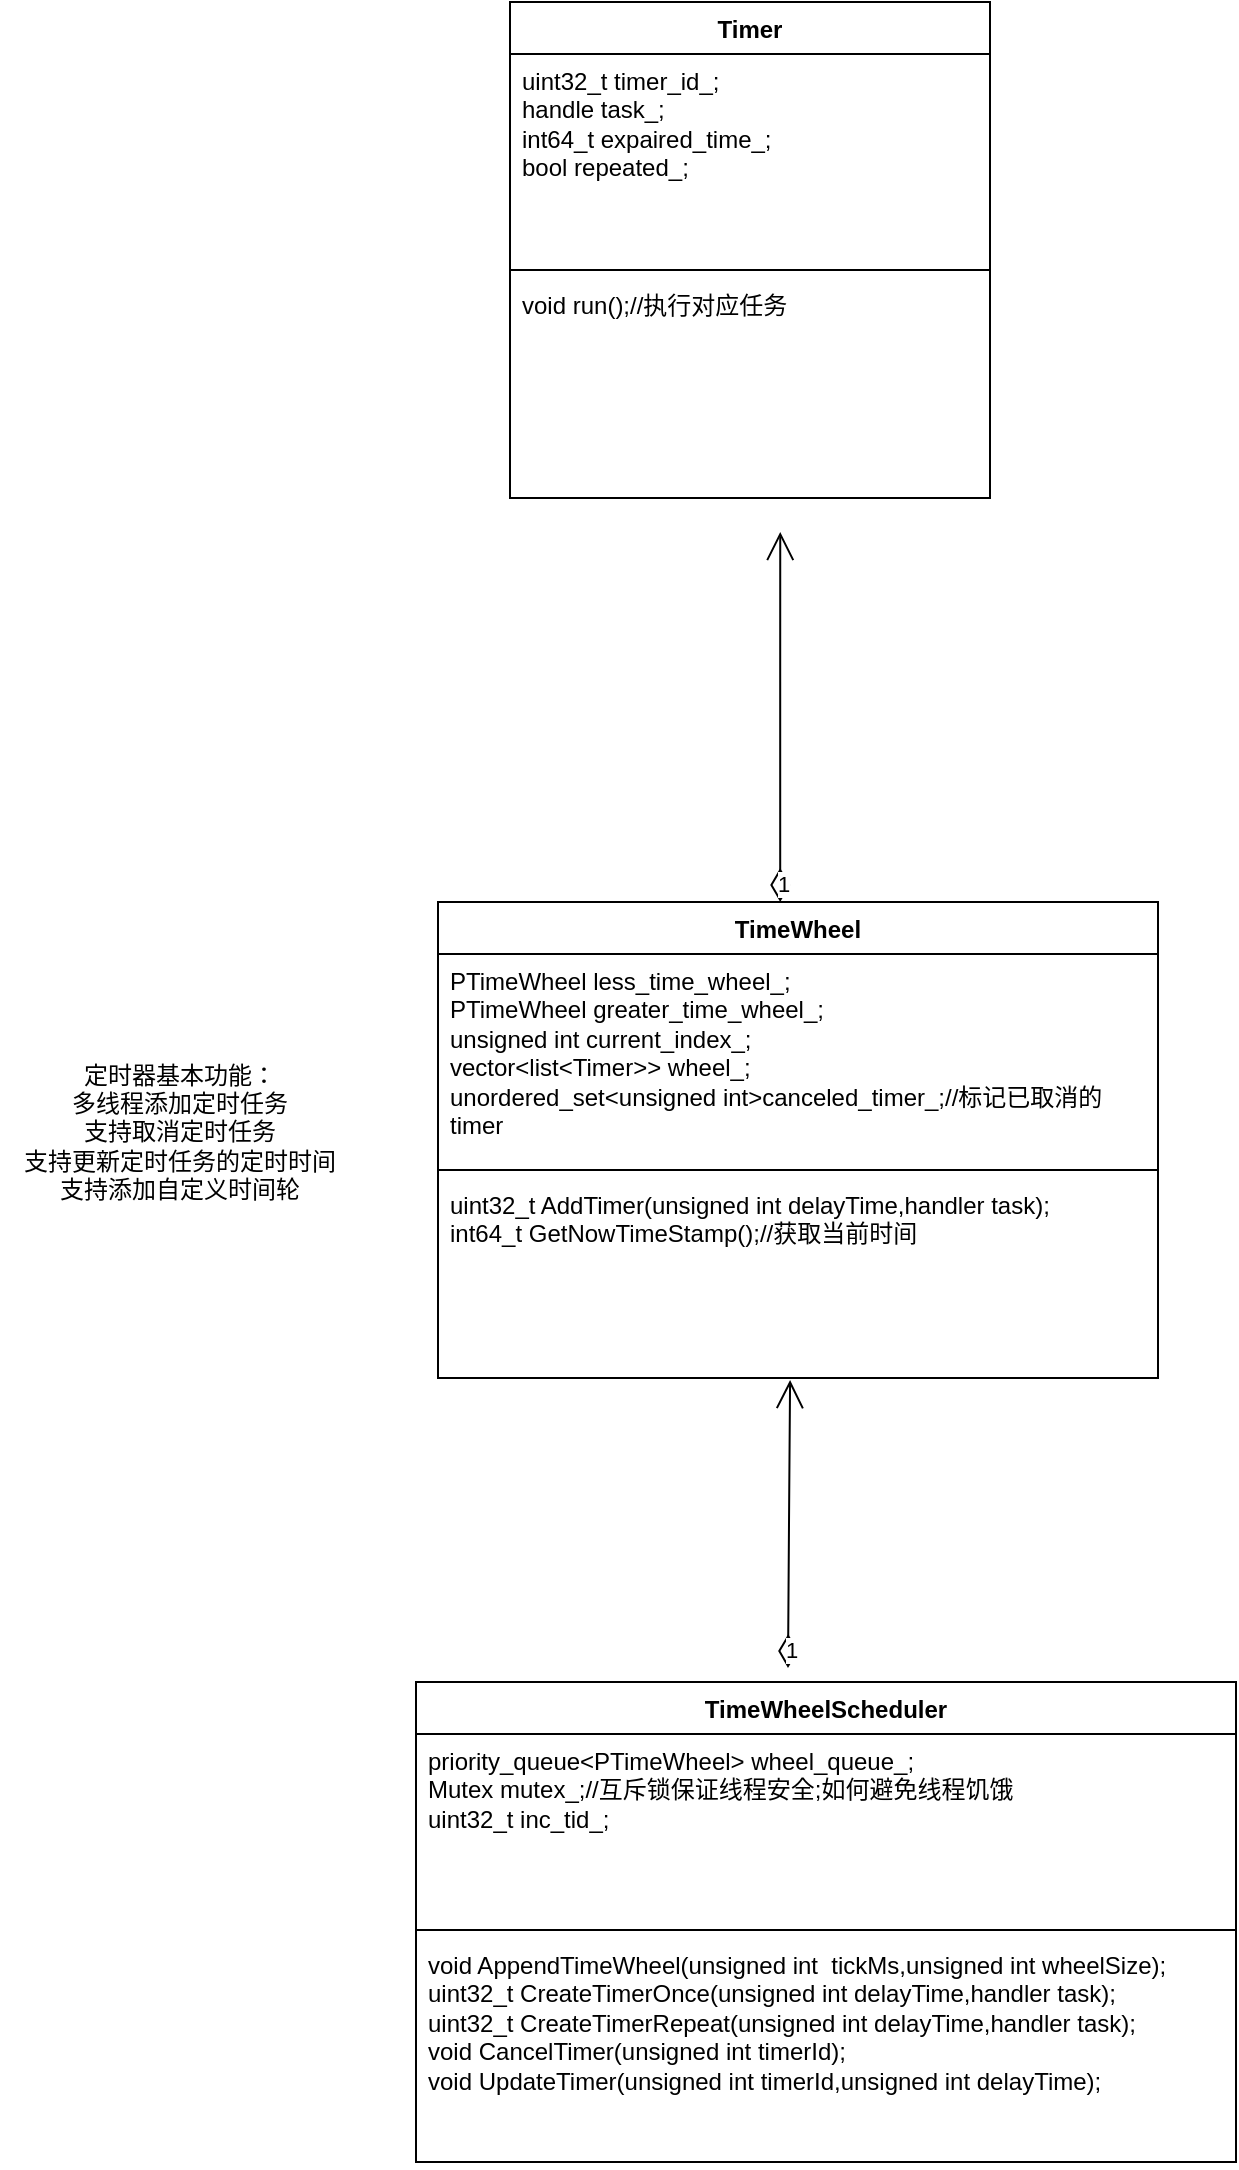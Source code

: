 <mxfile version="24.0.5" type="github">
  <diagram id="C5RBs43oDa-KdzZeNtuy" name="Page-1">
    <mxGraphModel dx="1386" dy="759" grid="1" gridSize="10" guides="1" tooltips="1" connect="1" arrows="1" fold="1" page="1" pageScale="1" pageWidth="827" pageHeight="1169" math="0" shadow="0">
      <root>
        <mxCell id="WIyWlLk6GJQsqaUBKTNV-0" />
        <mxCell id="WIyWlLk6GJQsqaUBKTNV-1" parent="WIyWlLk6GJQsqaUBKTNV-0" />
        <mxCell id="grgvb3Z_mrA8_dYUjFH6-4" value="定时器基本功能：&lt;div&gt;多线程添加定时任务&lt;/div&gt;&lt;div&gt;支持取消定时任务&lt;/div&gt;&lt;div&gt;支持更新定时任务的定时时间&lt;/div&gt;&lt;div&gt;支持添加自定义时间轮&lt;/div&gt;" style="text;html=1;align=center;verticalAlign=middle;whiteSpace=wrap;rounded=0;" vertex="1" parent="WIyWlLk6GJQsqaUBKTNV-1">
          <mxGeometry x="10" y="535" width="180" height="100" as="geometry" />
        </mxCell>
        <mxCell id="grgvb3Z_mrA8_dYUjFH6-5" value="TimeWheelScheduler" style="swimlane;fontStyle=1;align=center;verticalAlign=top;childLayout=stackLayout;horizontal=1;startSize=26;horizontalStack=0;resizeParent=1;resizeParentMax=0;resizeLast=0;collapsible=1;marginBottom=0;whiteSpace=wrap;html=1;" vertex="1" parent="WIyWlLk6GJQsqaUBKTNV-1">
          <mxGeometry x="218" y="860" width="410" height="240" as="geometry" />
        </mxCell>
        <mxCell id="grgvb3Z_mrA8_dYUjFH6-6" value="priority_queue&amp;lt;PTimeWheel&amp;gt; wheel_queue_;&lt;div&gt;Mutex mutex_;//互斥锁保证线程安全;如何避免线程饥饿&lt;/div&gt;&lt;div&gt;&lt;span style=&quot;background-color: initial;&quot;&gt;uint32_t&lt;/span&gt;&amp;nbsp;inc_tid_;&lt;/div&gt;&lt;div&gt;&lt;br&gt;&lt;/div&gt;" style="text;strokeColor=none;fillColor=none;align=left;verticalAlign=top;spacingLeft=4;spacingRight=4;overflow=hidden;rotatable=0;points=[[0,0.5],[1,0.5]];portConstraint=eastwest;whiteSpace=wrap;html=1;" vertex="1" parent="grgvb3Z_mrA8_dYUjFH6-5">
          <mxGeometry y="26" width="410" height="94" as="geometry" />
        </mxCell>
        <mxCell id="grgvb3Z_mrA8_dYUjFH6-7" value="" style="line;strokeWidth=1;fillColor=none;align=left;verticalAlign=middle;spacingTop=-1;spacingLeft=3;spacingRight=3;rotatable=0;labelPosition=right;points=[];portConstraint=eastwest;strokeColor=inherit;" vertex="1" parent="grgvb3Z_mrA8_dYUjFH6-5">
          <mxGeometry y="120" width="410" height="8" as="geometry" />
        </mxCell>
        <mxCell id="grgvb3Z_mrA8_dYUjFH6-8" value="void AppendTimeWheel(unsigned int&amp;nbsp; tickMs,unsigned int wheelSize);&lt;br&gt;&lt;div&gt;&lt;span style=&quot;background-color: initial;&quot;&gt;uint32_t&lt;/span&gt;&amp;nbsp;CreateTimerOnce(unsigned int delayTime,handler task);&lt;/div&gt;&lt;div&gt;&lt;span style=&quot;background-color: initial;&quot;&gt;uint32_t&lt;/span&gt;&amp;nbsp;CreateTimerRepeat(unsigned int delayTime,handler task);&lt;br&gt;&lt;/div&gt;&lt;div&gt;void CancelTimer(unsigned int timerId);&lt;/div&gt;&lt;div&gt;void UpdateTimer(&lt;span style=&quot;background-color: initial;&quot;&gt;unsigned int timerId,unsigned int delayTime&lt;/span&gt;&lt;span style=&quot;background-color: initial;&quot;&gt;);&lt;/span&gt;&lt;/div&gt;" style="text;strokeColor=none;fillColor=none;align=left;verticalAlign=top;spacingLeft=4;spacingRight=4;overflow=hidden;rotatable=0;points=[[0,0.5],[1,0.5]];portConstraint=eastwest;whiteSpace=wrap;html=1;" vertex="1" parent="grgvb3Z_mrA8_dYUjFH6-5">
          <mxGeometry y="128" width="410" height="112" as="geometry" />
        </mxCell>
        <mxCell id="grgvb3Z_mrA8_dYUjFH6-19" value="1" style="endArrow=open;html=1;endSize=12;startArrow=diamondThin;startSize=14;startFill=0;edgeStyle=orthogonalEdgeStyle;align=left;verticalAlign=bottom;rounded=0;entryX=0.489;entryY=1.01;entryDx=0;entryDy=0;entryPerimeter=0;" edge="1" parent="grgvb3Z_mrA8_dYUjFH6-5" target="grgvb3Z_mrA8_dYUjFH6-12">
          <mxGeometry x="-1" y="3" relative="1" as="geometry">
            <mxPoint x="186" y="-7" as="sourcePoint" />
            <mxPoint x="346" y="-7" as="targetPoint" />
          </mxGeometry>
        </mxCell>
        <mxCell id="grgvb3Z_mrA8_dYUjFH6-9" value="TimeWheel" style="swimlane;fontStyle=1;align=center;verticalAlign=top;childLayout=stackLayout;horizontal=1;startSize=26;horizontalStack=0;resizeParent=1;resizeParentMax=0;resizeLast=0;collapsible=1;marginBottom=0;whiteSpace=wrap;html=1;" vertex="1" parent="WIyWlLk6GJQsqaUBKTNV-1">
          <mxGeometry x="229" y="470" width="360" height="238" as="geometry" />
        </mxCell>
        <mxCell id="grgvb3Z_mrA8_dYUjFH6-10" value="PTimeWheel less_time_wheel_;&lt;div&gt;PTimeWheel greater_time_wheel_;&lt;br&gt;&lt;/div&gt;&lt;div&gt;unsigned int current_index_;&lt;/div&gt;&lt;div&gt;vector&amp;lt;list&amp;lt;Timer&amp;gt;&amp;gt; wheel_;&lt;/div&gt;&lt;div&gt;unordered_set&amp;lt;unsigned int&amp;gt;canceled_timer_;//标记已取消的timer&lt;/div&gt;" style="text;strokeColor=none;fillColor=none;align=left;verticalAlign=top;spacingLeft=4;spacingRight=4;overflow=hidden;rotatable=0;points=[[0,0.5],[1,0.5]];portConstraint=eastwest;whiteSpace=wrap;html=1;" vertex="1" parent="grgvb3Z_mrA8_dYUjFH6-9">
          <mxGeometry y="26" width="360" height="104" as="geometry" />
        </mxCell>
        <mxCell id="grgvb3Z_mrA8_dYUjFH6-11" value="" style="line;strokeWidth=1;fillColor=none;align=left;verticalAlign=middle;spacingTop=-1;spacingLeft=3;spacingRight=3;rotatable=0;labelPosition=right;points=[];portConstraint=eastwest;strokeColor=inherit;" vertex="1" parent="grgvb3Z_mrA8_dYUjFH6-9">
          <mxGeometry y="130" width="360" height="8" as="geometry" />
        </mxCell>
        <mxCell id="grgvb3Z_mrA8_dYUjFH6-12" value="uint32_t AddTimer(unsigned int delayTime,handler task);&lt;div&gt;int64_t GetNowTimeStamp();//获取当前时间&lt;/div&gt;&lt;div&gt;&lt;br&gt;&lt;/div&gt;&lt;div&gt;&lt;br&gt;&lt;/div&gt;" style="text;strokeColor=none;fillColor=none;align=left;verticalAlign=top;spacingLeft=4;spacingRight=4;overflow=hidden;rotatable=0;points=[[0,0.5],[1,0.5]];portConstraint=eastwest;whiteSpace=wrap;html=1;" vertex="1" parent="grgvb3Z_mrA8_dYUjFH6-9">
          <mxGeometry y="138" width="360" height="100" as="geometry" />
        </mxCell>
        <mxCell id="grgvb3Z_mrA8_dYUjFH6-13" value="Timer" style="swimlane;fontStyle=1;align=center;verticalAlign=top;childLayout=stackLayout;horizontal=1;startSize=26;horizontalStack=0;resizeParent=1;resizeParentMax=0;resizeLast=0;collapsible=1;marginBottom=0;whiteSpace=wrap;html=1;" vertex="1" parent="WIyWlLk6GJQsqaUBKTNV-1">
          <mxGeometry x="265" y="20" width="240" height="248" as="geometry" />
        </mxCell>
        <mxCell id="grgvb3Z_mrA8_dYUjFH6-14" value="uint32_t&amp;nbsp;timer_id_;&lt;div&gt;handle task_;&lt;/div&gt;&lt;div&gt;int64_t expaired_time_;&lt;/div&gt;&lt;div&gt;bool repeated_;&lt;/div&gt;" style="text;strokeColor=none;fillColor=none;align=left;verticalAlign=top;spacingLeft=4;spacingRight=4;overflow=hidden;rotatable=0;points=[[0,0.5],[1,0.5]];portConstraint=eastwest;whiteSpace=wrap;html=1;" vertex="1" parent="grgvb3Z_mrA8_dYUjFH6-13">
          <mxGeometry y="26" width="240" height="104" as="geometry" />
        </mxCell>
        <mxCell id="grgvb3Z_mrA8_dYUjFH6-15" value="" style="line;strokeWidth=1;fillColor=none;align=left;verticalAlign=middle;spacingTop=-1;spacingLeft=3;spacingRight=3;rotatable=0;labelPosition=right;points=[];portConstraint=eastwest;strokeColor=inherit;" vertex="1" parent="grgvb3Z_mrA8_dYUjFH6-13">
          <mxGeometry y="130" width="240" height="8" as="geometry" />
        </mxCell>
        <mxCell id="grgvb3Z_mrA8_dYUjFH6-16" value="void run();//执行对应任务" style="text;strokeColor=none;fillColor=none;align=left;verticalAlign=top;spacingLeft=4;spacingRight=4;overflow=hidden;rotatable=0;points=[[0,0.5],[1,0.5]];portConstraint=eastwest;whiteSpace=wrap;html=1;" vertex="1" parent="grgvb3Z_mrA8_dYUjFH6-13">
          <mxGeometry y="138" width="240" height="110" as="geometry" />
        </mxCell>
        <mxCell id="grgvb3Z_mrA8_dYUjFH6-18" value="1" style="endArrow=open;html=1;endSize=12;startArrow=diamondThin;startSize=14;startFill=0;edgeStyle=orthogonalEdgeStyle;align=left;verticalAlign=bottom;rounded=0;entryX=0.563;entryY=1.154;entryDx=0;entryDy=0;entryPerimeter=0;" edge="1" parent="WIyWlLk6GJQsqaUBKTNV-1" source="grgvb3Z_mrA8_dYUjFH6-9" target="grgvb3Z_mrA8_dYUjFH6-16">
          <mxGeometry x="-1" y="3" relative="1" as="geometry">
            <mxPoint x="410" y="430" as="sourcePoint" />
            <mxPoint x="570" y="430" as="targetPoint" />
            <Array as="points">
              <mxPoint x="400" y="360" />
            </Array>
          </mxGeometry>
        </mxCell>
      </root>
    </mxGraphModel>
  </diagram>
</mxfile>
